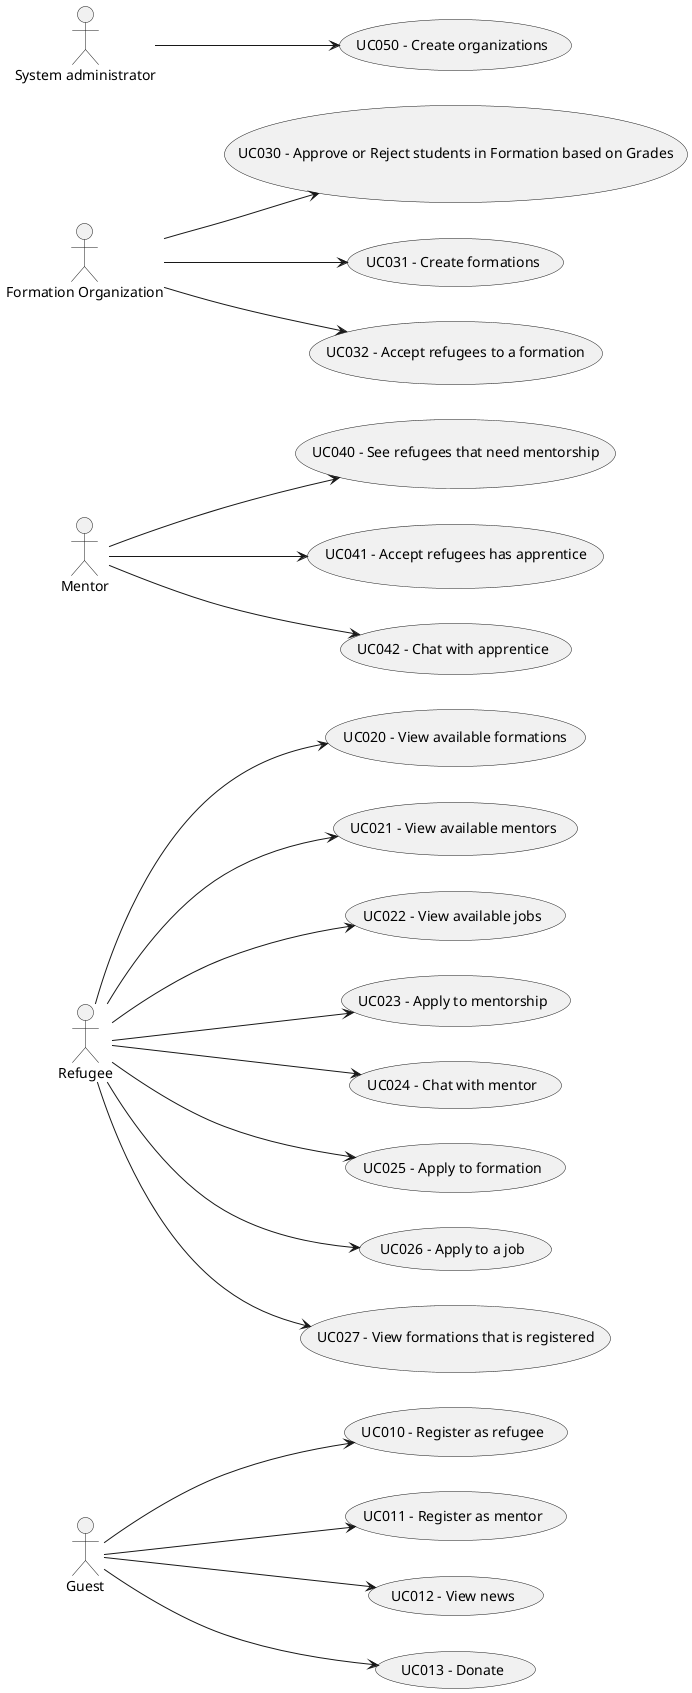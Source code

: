 @startuml

left to right direction

actor "Guest" as Guest
actor "Refugee" as Refugee
actor "Mentor" as Mentor
actor "Formation Organization" as Org
actor "System administrator" as Admin

usecase "UC010 - Register as refugee" as UC010
usecase "UC011 - Register as mentor" as UC011
usecase "UC012 - View news" as UC012
usecase "UC013 - Donate" as UC013


usecase "UC020 - View available formations" as UC020
usecase "UC021 - View available mentors" as UC021
usecase "UC022 - View available jobs" as UC022
usecase "UC023 - Apply to mentorship" as UC023
usecase "UC024 - Chat with mentor" as UC024
usecase "UC025 - Apply to formation" as UC025
usecase "UC026 - Apply to a job" as UC026
usecase "UC027 - View formations that is registered" as UC027


usecase "UC030 - Approve or Reject students in Formation based on Grades" as UC030
usecase "UC031 - Create formations" as UC031
usecase "UC032 - Accept refugees to a formation" as UC032

usecase "UC040 - See refugees that need mentorship" as UC040
usecase "UC041 - Accept refugees has apprentice" as UC041
usecase "UC042 - Chat with apprentice" as UC042

usecase "UC050 - Create organizations" as UC050


Guest --> UC010
Guest --> UC011
Guest --> UC012
Guest --> UC013

Refugee --> UC020
Refugee --> UC021
Refugee --> UC022
Refugee --> UC025
Refugee --> UC026
Refugee --> UC027
Refugee --> UC023
Refugee --> UC024



Org --> UC030
Org --> UC031
Org --> UC032

Mentor --> UC040
Mentor --> UC041
Mentor --> UC042

Admin --> UC050






@enduml
